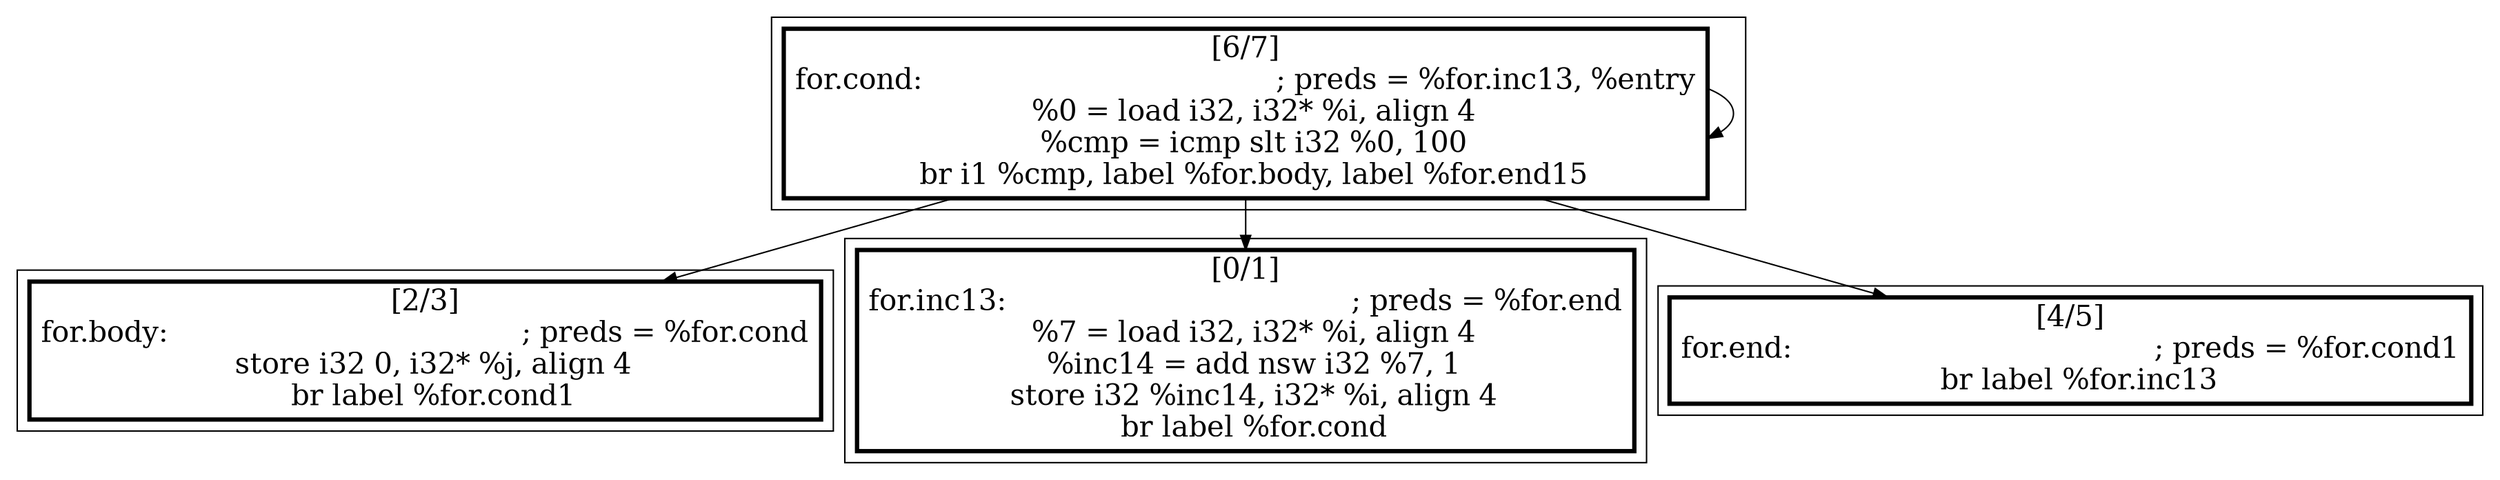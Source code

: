 
digraph G {



node198->node198 [ ]
node198->node197 [ ]
node198->node196 [ ]
node198->node199 [ ]


subgraph cluster3 {


node199 [penwidth=3.0,fontsize=20,shape=rectangle,label="[4/5]
for.end:                                          ; preds = %for.cond1
  br label %for.inc13
" ]



}

subgraph cluster2 {


node198 [penwidth=3.0,fontsize=20,shape=rectangle,label="[6/7]
for.cond:                                         ; preds = %for.inc13, %entry
  %0 = load i32, i32* %i, align 4
  %cmp = icmp slt i32 %0, 100
  br i1 %cmp, label %for.body, label %for.end15
" ]



}

subgraph cluster0 {


node196 [penwidth=3.0,fontsize=20,shape=rectangle,label="[0/1]
for.inc13:                                        ; preds = %for.end
  %7 = load i32, i32* %i, align 4
  %inc14 = add nsw i32 %7, 1
  store i32 %inc14, i32* %i, align 4
  br label %for.cond
" ]



}

subgraph cluster1 {


node197 [penwidth=3.0,fontsize=20,shape=rectangle,label="[2/3]
for.body:                                         ; preds = %for.cond
  store i32 0, i32* %j, align 4
  br label %for.cond1
" ]



}

}
